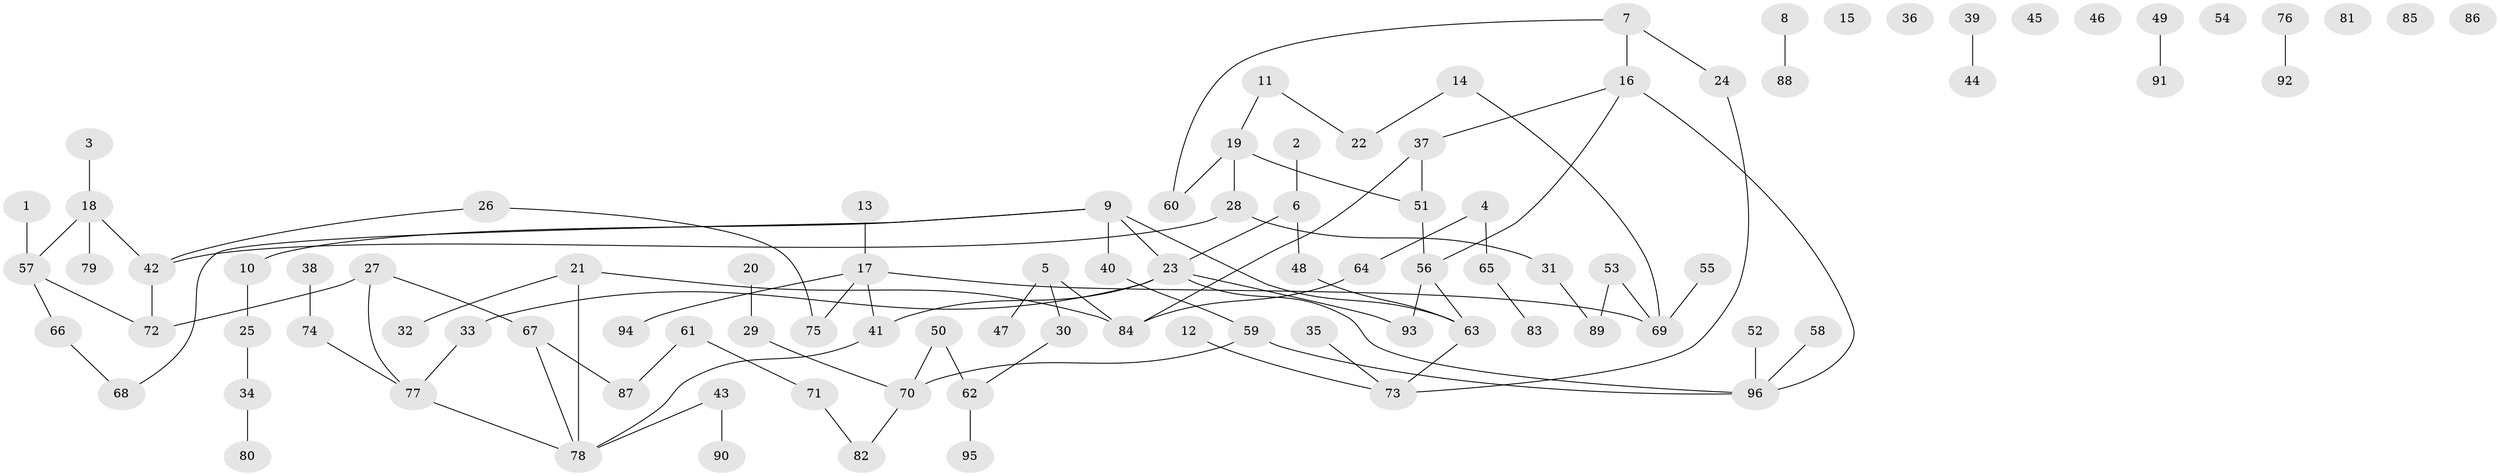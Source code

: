 // Generated by graph-tools (version 1.1) at 2025/25/03/09/25 03:25:15]
// undirected, 96 vertices, 101 edges
graph export_dot {
graph [start="1"]
  node [color=gray90,style=filled];
  1;
  2;
  3;
  4;
  5;
  6;
  7;
  8;
  9;
  10;
  11;
  12;
  13;
  14;
  15;
  16;
  17;
  18;
  19;
  20;
  21;
  22;
  23;
  24;
  25;
  26;
  27;
  28;
  29;
  30;
  31;
  32;
  33;
  34;
  35;
  36;
  37;
  38;
  39;
  40;
  41;
  42;
  43;
  44;
  45;
  46;
  47;
  48;
  49;
  50;
  51;
  52;
  53;
  54;
  55;
  56;
  57;
  58;
  59;
  60;
  61;
  62;
  63;
  64;
  65;
  66;
  67;
  68;
  69;
  70;
  71;
  72;
  73;
  74;
  75;
  76;
  77;
  78;
  79;
  80;
  81;
  82;
  83;
  84;
  85;
  86;
  87;
  88;
  89;
  90;
  91;
  92;
  93;
  94;
  95;
  96;
  1 -- 57;
  2 -- 6;
  3 -- 18;
  4 -- 64;
  4 -- 65;
  5 -- 30;
  5 -- 47;
  5 -- 84;
  6 -- 23;
  6 -- 48;
  7 -- 16;
  7 -- 24;
  7 -- 60;
  8 -- 88;
  9 -- 10;
  9 -- 23;
  9 -- 40;
  9 -- 63;
  9 -- 68;
  10 -- 25;
  11 -- 19;
  11 -- 22;
  12 -- 73;
  13 -- 17;
  14 -- 22;
  14 -- 69;
  16 -- 37;
  16 -- 56;
  16 -- 96;
  17 -- 41;
  17 -- 69;
  17 -- 75;
  17 -- 94;
  18 -- 42;
  18 -- 57;
  18 -- 79;
  19 -- 28;
  19 -- 51;
  19 -- 60;
  20 -- 29;
  21 -- 32;
  21 -- 78;
  21 -- 84;
  23 -- 33;
  23 -- 41;
  23 -- 93;
  23 -- 96;
  24 -- 73;
  25 -- 34;
  26 -- 42;
  26 -- 75;
  27 -- 67;
  27 -- 72;
  27 -- 77;
  28 -- 31;
  28 -- 42;
  29 -- 70;
  30 -- 62;
  31 -- 89;
  33 -- 77;
  34 -- 80;
  35 -- 73;
  37 -- 51;
  37 -- 84;
  38 -- 74;
  39 -- 44;
  40 -- 59;
  41 -- 78;
  42 -- 72;
  43 -- 78;
  43 -- 90;
  48 -- 63;
  49 -- 91;
  50 -- 62;
  50 -- 70;
  51 -- 56;
  52 -- 96;
  53 -- 69;
  53 -- 89;
  55 -- 69;
  56 -- 63;
  56 -- 93;
  57 -- 66;
  57 -- 72;
  58 -- 96;
  59 -- 70;
  59 -- 96;
  61 -- 71;
  61 -- 87;
  62 -- 95;
  63 -- 73;
  64 -- 84;
  65 -- 83;
  66 -- 68;
  67 -- 78;
  67 -- 87;
  70 -- 82;
  71 -- 82;
  74 -- 77;
  76 -- 92;
  77 -- 78;
}
